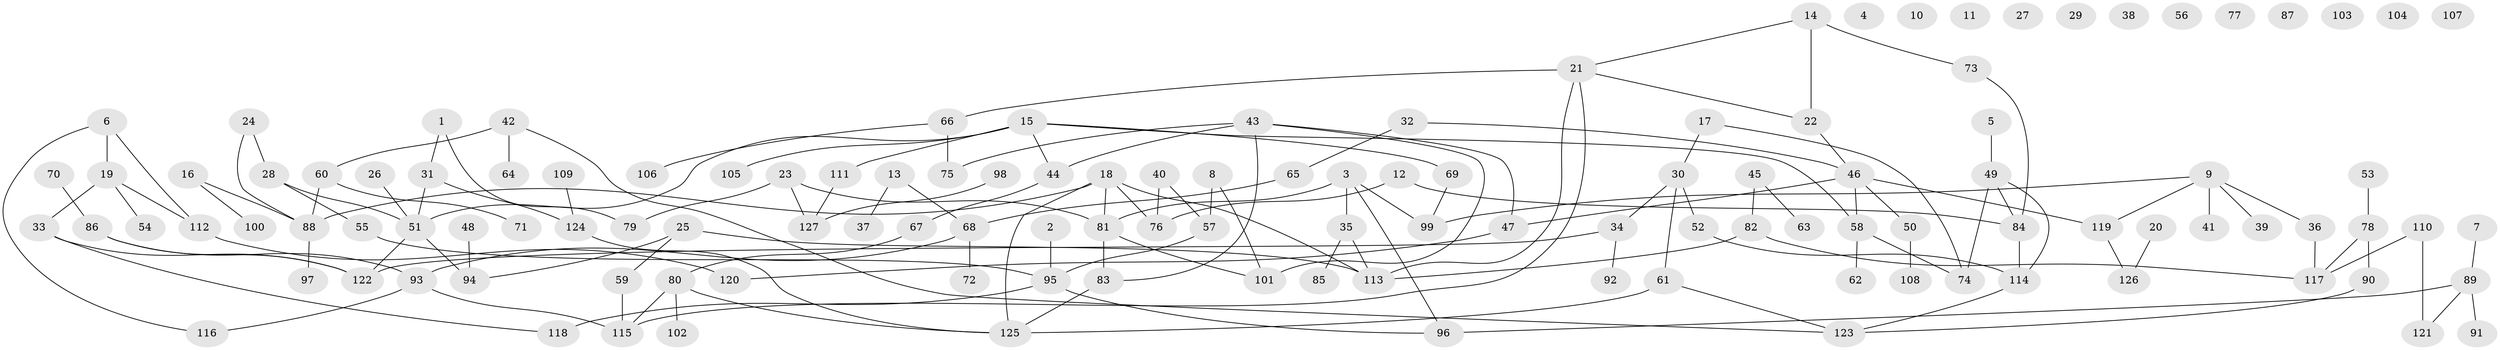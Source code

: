 // coarse degree distribution, {2: 0.15730337078651685, 1: 0.2808988764044944, 5: 0.10112359550561797, 0: 0.1348314606741573, 3: 0.1797752808988764, 6: 0.06741573033707865, 8: 0.011235955056179775, 4: 0.0449438202247191, 7: 0.02247191011235955}
// Generated by graph-tools (version 1.1) at 2025/23/03/03/25 07:23:29]
// undirected, 127 vertices, 151 edges
graph export_dot {
graph [start="1"]
  node [color=gray90,style=filled];
  1;
  2;
  3;
  4;
  5;
  6;
  7;
  8;
  9;
  10;
  11;
  12;
  13;
  14;
  15;
  16;
  17;
  18;
  19;
  20;
  21;
  22;
  23;
  24;
  25;
  26;
  27;
  28;
  29;
  30;
  31;
  32;
  33;
  34;
  35;
  36;
  37;
  38;
  39;
  40;
  41;
  42;
  43;
  44;
  45;
  46;
  47;
  48;
  49;
  50;
  51;
  52;
  53;
  54;
  55;
  56;
  57;
  58;
  59;
  60;
  61;
  62;
  63;
  64;
  65;
  66;
  67;
  68;
  69;
  70;
  71;
  72;
  73;
  74;
  75;
  76;
  77;
  78;
  79;
  80;
  81;
  82;
  83;
  84;
  85;
  86;
  87;
  88;
  89;
  90;
  91;
  92;
  93;
  94;
  95;
  96;
  97;
  98;
  99;
  100;
  101;
  102;
  103;
  104;
  105;
  106;
  107;
  108;
  109;
  110;
  111;
  112;
  113;
  114;
  115;
  116;
  117;
  118;
  119;
  120;
  121;
  122;
  123;
  124;
  125;
  126;
  127;
  1 -- 31;
  1 -- 79;
  2 -- 95;
  3 -- 35;
  3 -- 81;
  3 -- 96;
  3 -- 99;
  5 -- 49;
  6 -- 19;
  6 -- 112;
  6 -- 116;
  7 -- 89;
  8 -- 57;
  8 -- 101;
  9 -- 36;
  9 -- 39;
  9 -- 41;
  9 -- 99;
  9 -- 119;
  12 -- 76;
  12 -- 84;
  13 -- 37;
  13 -- 68;
  14 -- 21;
  14 -- 22;
  14 -- 73;
  15 -- 44;
  15 -- 51;
  15 -- 58;
  15 -- 69;
  15 -- 105;
  15 -- 111;
  16 -- 88;
  16 -- 100;
  17 -- 30;
  17 -- 74;
  18 -- 76;
  18 -- 81;
  18 -- 88;
  18 -- 113;
  18 -- 125;
  19 -- 33;
  19 -- 54;
  19 -- 112;
  20 -- 126;
  21 -- 22;
  21 -- 66;
  21 -- 113;
  21 -- 115;
  22 -- 46;
  23 -- 79;
  23 -- 81;
  23 -- 127;
  24 -- 28;
  24 -- 88;
  25 -- 59;
  25 -- 94;
  25 -- 113;
  26 -- 51;
  28 -- 51;
  28 -- 55;
  30 -- 34;
  30 -- 52;
  30 -- 61;
  31 -- 51;
  31 -- 124;
  32 -- 46;
  32 -- 65;
  33 -- 118;
  33 -- 122;
  34 -- 92;
  34 -- 122;
  35 -- 85;
  35 -- 113;
  36 -- 117;
  40 -- 57;
  40 -- 76;
  42 -- 60;
  42 -- 64;
  42 -- 123;
  43 -- 44;
  43 -- 47;
  43 -- 75;
  43 -- 83;
  43 -- 101;
  44 -- 67;
  45 -- 63;
  45 -- 82;
  46 -- 47;
  46 -- 50;
  46 -- 58;
  46 -- 119;
  47 -- 120;
  48 -- 94;
  49 -- 74;
  49 -- 84;
  49 -- 114;
  50 -- 108;
  51 -- 94;
  51 -- 122;
  52 -- 114;
  53 -- 78;
  55 -- 95;
  57 -- 95;
  58 -- 62;
  58 -- 74;
  59 -- 115;
  60 -- 71;
  60 -- 88;
  61 -- 123;
  61 -- 125;
  65 -- 68;
  66 -- 75;
  66 -- 106;
  67 -- 80;
  68 -- 72;
  68 -- 93;
  69 -- 99;
  70 -- 86;
  73 -- 84;
  78 -- 90;
  78 -- 117;
  80 -- 102;
  80 -- 115;
  80 -- 125;
  81 -- 83;
  81 -- 101;
  82 -- 113;
  82 -- 117;
  83 -- 125;
  84 -- 114;
  86 -- 93;
  86 -- 122;
  88 -- 97;
  89 -- 91;
  89 -- 96;
  89 -- 121;
  90 -- 123;
  93 -- 115;
  93 -- 116;
  95 -- 96;
  95 -- 118;
  98 -- 127;
  109 -- 124;
  110 -- 117;
  110 -- 121;
  111 -- 127;
  112 -- 120;
  114 -- 123;
  119 -- 126;
  124 -- 125;
}
